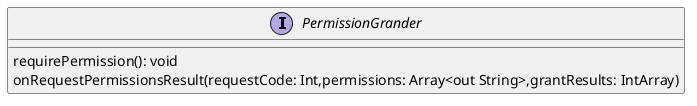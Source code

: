 @startuml
'https://plantuml.com/class-diagram

interface PermissionGrander {
requirePermission(): void
onRequestPermissionsResult(requestCode: Int,permissions: Array<out String>,grantResults: IntArray)
}

@enduml